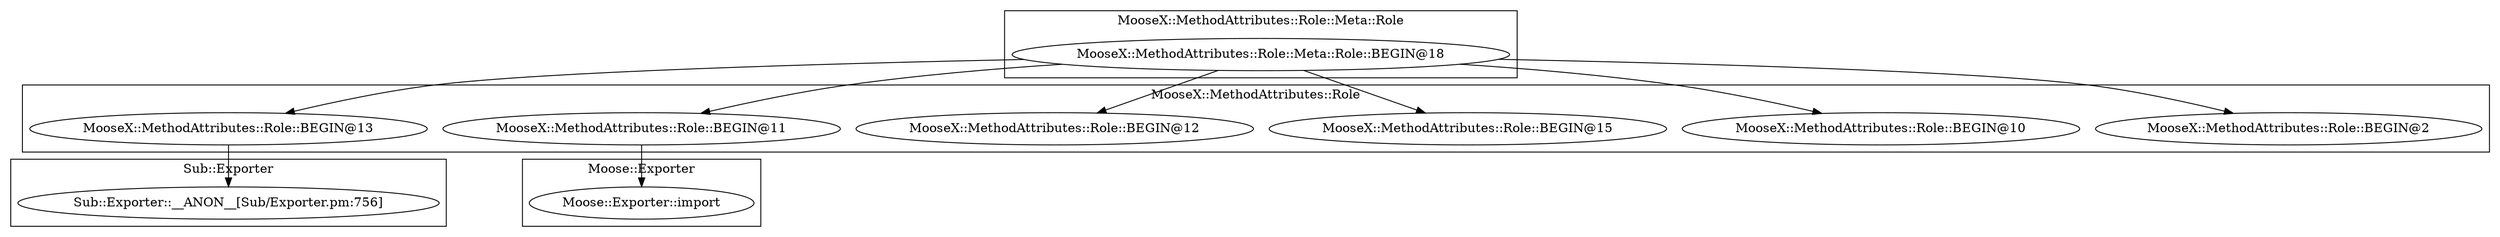 digraph {
graph [overlap=false]
subgraph cluster_MooseX_MethodAttributes_Role {
	label="MooseX::MethodAttributes::Role";
	"MooseX::MethodAttributes::Role::BEGIN@2";
	"MooseX::MethodAttributes::Role::BEGIN@10";
	"MooseX::MethodAttributes::Role::BEGIN@15";
	"MooseX::MethodAttributes::Role::BEGIN@12";
	"MooseX::MethodAttributes::Role::BEGIN@13";
	"MooseX::MethodAttributes::Role::BEGIN@11";
}
subgraph cluster_MooseX_MethodAttributes_Role_Meta_Role {
	label="MooseX::MethodAttributes::Role::Meta::Role";
	"MooseX::MethodAttributes::Role::Meta::Role::BEGIN@18";
}
subgraph cluster_Moose_Exporter {
	label="Moose::Exporter";
	"Moose::Exporter::import";
}
subgraph cluster_Sub_Exporter {
	label="Sub::Exporter";
	"Sub::Exporter::__ANON__[Sub/Exporter.pm:756]";
}
"MooseX::MethodAttributes::Role::Meta::Role::BEGIN@18" -> "MooseX::MethodAttributes::Role::BEGIN@11";
"MooseX::MethodAttributes::Role::BEGIN@13" -> "Sub::Exporter::__ANON__[Sub/Exporter.pm:756]";
"MooseX::MethodAttributes::Role::Meta::Role::BEGIN@18" -> "MooseX::MethodAttributes::Role::BEGIN@2";
"MooseX::MethodAttributes::Role::BEGIN@11" -> "Moose::Exporter::import";
"MooseX::MethodAttributes::Role::Meta::Role::BEGIN@18" -> "MooseX::MethodAttributes::Role::BEGIN@10";
"MooseX::MethodAttributes::Role::Meta::Role::BEGIN@18" -> "MooseX::MethodAttributes::Role::BEGIN@12";
"MooseX::MethodAttributes::Role::Meta::Role::BEGIN@18" -> "MooseX::MethodAttributes::Role::BEGIN@13";
"MooseX::MethodAttributes::Role::Meta::Role::BEGIN@18" -> "MooseX::MethodAttributes::Role::BEGIN@15";
}
